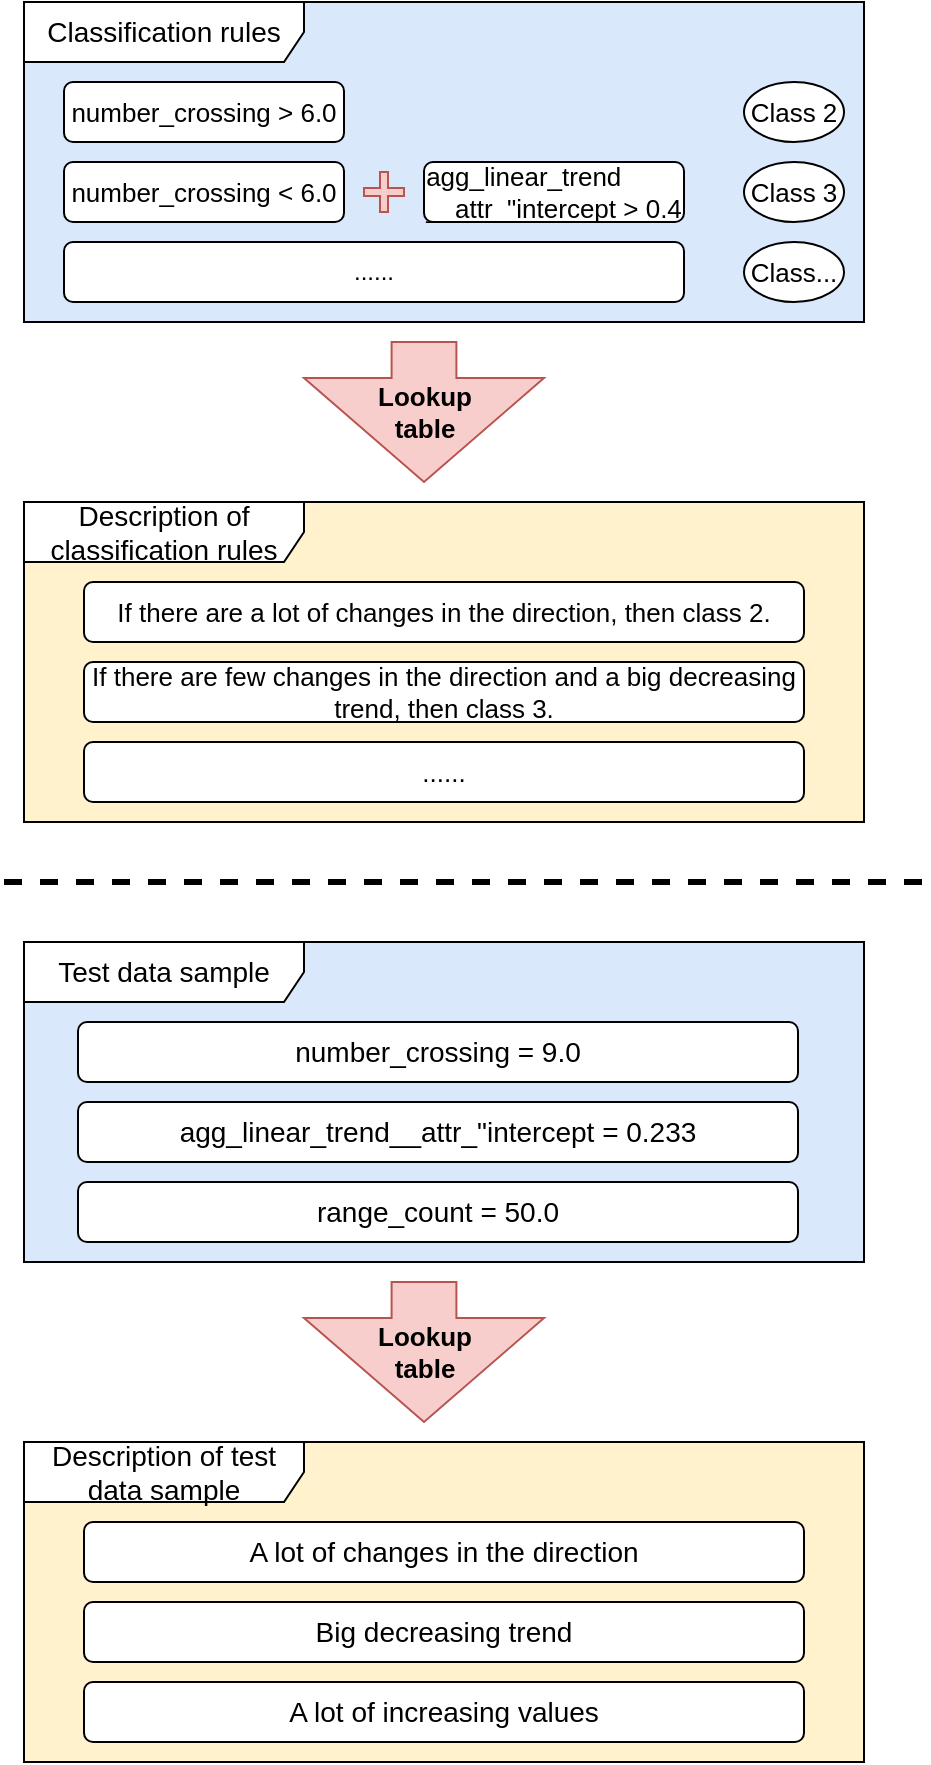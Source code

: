 <mxfile version="24.2.3" type="device">
  <diagram name="第 1 页" id="OAv1ezwvdk0a0M2xHN7i">
    <mxGraphModel dx="984" dy="667" grid="1" gridSize="10" guides="1" tooltips="1" connect="1" arrows="1" fold="1" page="1" pageScale="1" pageWidth="827" pageHeight="1169" math="0" shadow="0">
      <root>
        <mxCell id="0" />
        <mxCell id="1" parent="0" />
        <mxCell id="cKbTaB6IUz4bR88QMU-x-4" value="" style="group;fillColor=#fff2cc;strokeColor=#d6b656;" parent="1" vertex="1" connectable="0">
          <mxGeometry x="20" y="350" width="420" height="160" as="geometry" />
        </mxCell>
        <mxCell id="cKbTaB6IUz4bR88QMU-x-5" value="If there are a lot of changes in the direction, then class 2." style="rounded=1;whiteSpace=wrap;html=1;fontSize=13;" parent="cKbTaB6IUz4bR88QMU-x-4" vertex="1">
          <mxGeometry x="30" y="40" width="360" height="30" as="geometry" />
        </mxCell>
        <mxCell id="cKbTaB6IUz4bR88QMU-x-6" value="If there are few changes in the direction and a big decreasing trend, then class 3." style="rounded=1;whiteSpace=wrap;html=1;fontSize=13;" parent="cKbTaB6IUz4bR88QMU-x-4" vertex="1">
          <mxGeometry x="30" y="80" width="360" height="30" as="geometry" />
        </mxCell>
        <mxCell id="cKbTaB6IUz4bR88QMU-x-7" value="......" style="rounded=1;whiteSpace=wrap;html=1;fontSize=13;" parent="cKbTaB6IUz4bR88QMU-x-4" vertex="1">
          <mxGeometry x="30" y="120" width="360" height="30" as="geometry" />
        </mxCell>
        <mxCell id="cKbTaB6IUz4bR88QMU-x-8" value="Description of classification rules" style="shape=umlFrame;whiteSpace=wrap;html=1;pointerEvents=0;width=140;height=30;fontSize=14;" parent="cKbTaB6IUz4bR88QMU-x-4" vertex="1">
          <mxGeometry width="420" height="160" as="geometry" />
        </mxCell>
        <mxCell id="cKbTaB6IUz4bR88QMU-x-9" value="" style="group;fillColor=#dae8fc;strokeColor=#6c8ebf;fontSize=15;" parent="1" vertex="1" connectable="0">
          <mxGeometry x="20" y="100" width="420" height="160" as="geometry" />
        </mxCell>
        <mxCell id="cKbTaB6IUz4bR88QMU-x-10" value="&lt;p style=&quot;text-align: start; margin: 0in; font-size: 13px;&quot;&gt;&lt;font style=&quot;font-size: 13px;&quot; face=&quot;Helvetica&quot;&gt;number_crossing &amp;gt; 6.0&lt;/font&gt;&lt;/p&gt;" style="rounded=1;whiteSpace=wrap;html=1;fontSize=13;" parent="cKbTaB6IUz4bR88QMU-x-9" vertex="1">
          <mxGeometry x="20" y="40" width="140" height="30" as="geometry" />
        </mxCell>
        <mxCell id="cKbTaB6IUz4bR88QMU-x-11" value="&lt;p style=&quot;text-align: start; margin: 0in; font-size: 13px;&quot;&gt;&lt;font face=&quot;Helvetica&quot; style=&quot;font-size: 13px;&quot;&gt;agg_linear_trend&lt;/font&gt;&lt;/p&gt;&lt;p style=&quot;text-align: start; margin: 0in; font-size: 13px;&quot;&gt;&lt;font face=&quot;Helvetica&quot; style=&quot;font-size: 13px;&quot;&gt;__attr_&quot;intercept &amp;gt; 0.4&lt;/font&gt;&lt;/p&gt;" style="rounded=1;whiteSpace=wrap;html=1;fontSize=13;" parent="cKbTaB6IUz4bR88QMU-x-9" vertex="1">
          <mxGeometry x="200" y="80" width="130" height="30" as="geometry" />
        </mxCell>
        <mxCell id="cKbTaB6IUz4bR88QMU-x-13" value="Classification rules" style="shape=umlFrame;whiteSpace=wrap;html=1;pointerEvents=0;width=140;height=30;fontSize=14;" parent="cKbTaB6IUz4bR88QMU-x-9" vertex="1">
          <mxGeometry width="420" height="160" as="geometry" />
        </mxCell>
        <mxCell id="cKbTaB6IUz4bR88QMU-x-34" value="&lt;p style=&quot;text-align: start; margin: 0in;&quot;&gt;......&lt;/p&gt;" style="rounded=1;whiteSpace=wrap;html=1;" parent="cKbTaB6IUz4bR88QMU-x-9" vertex="1">
          <mxGeometry x="20" y="120" width="310" height="30" as="geometry" />
        </mxCell>
        <mxCell id="cKbTaB6IUz4bR88QMU-x-35" value="Class 2" style="ellipse;whiteSpace=wrap;html=1;fontSize=13;" parent="cKbTaB6IUz4bR88QMU-x-9" vertex="1">
          <mxGeometry x="360" y="40" width="50" height="30" as="geometry" />
        </mxCell>
        <mxCell id="cKbTaB6IUz4bR88QMU-x-36" value="&lt;p style=&quot;text-align: start; margin: 0in; font-size: 13px;&quot;&gt;&lt;font style=&quot;font-size: 13px;&quot; face=&quot;Helvetica&quot;&gt;number_crossing &amp;lt; 6.0&lt;/font&gt;&lt;/p&gt;" style="rounded=1;whiteSpace=wrap;html=1;fontSize=13;" parent="cKbTaB6IUz4bR88QMU-x-9" vertex="1">
          <mxGeometry x="20" y="80" width="140" height="30" as="geometry" />
        </mxCell>
        <mxCell id="cKbTaB6IUz4bR88QMU-x-37" value="" style="shape=cross;whiteSpace=wrap;html=1;fillColor=#f8cecc;strokeColor=#b85450;" parent="cKbTaB6IUz4bR88QMU-x-9" vertex="1">
          <mxGeometry x="170" y="85" width="20" height="20" as="geometry" />
        </mxCell>
        <mxCell id="cKbTaB6IUz4bR88QMU-x-38" value="Class 3" style="ellipse;whiteSpace=wrap;html=1;fontSize=13;" parent="cKbTaB6IUz4bR88QMU-x-9" vertex="1">
          <mxGeometry x="360" y="80" width="50" height="30" as="geometry" />
        </mxCell>
        <mxCell id="cKbTaB6IUz4bR88QMU-x-39" value="Class..." style="ellipse;whiteSpace=wrap;html=1;fontSize=13;" parent="cKbTaB6IUz4bR88QMU-x-9" vertex="1">
          <mxGeometry x="360" y="120" width="50" height="30" as="geometry" />
        </mxCell>
        <mxCell id="cKbTaB6IUz4bR88QMU-x-23" value="" style="group;fillColor=#fff2cc;strokeColor=#d6b656;" parent="1" vertex="1" connectable="0">
          <mxGeometry x="20" y="820" width="420" height="160" as="geometry" />
        </mxCell>
        <mxCell id="cKbTaB6IUz4bR88QMU-x-24" value="A lot of changes in the direction" style="rounded=1;whiteSpace=wrap;html=1;fontSize=14;" parent="cKbTaB6IUz4bR88QMU-x-23" vertex="1">
          <mxGeometry x="30.0" y="40" width="360" height="30" as="geometry" />
        </mxCell>
        <mxCell id="cKbTaB6IUz4bR88QMU-x-25" value="Big decreasing trend" style="rounded=1;whiteSpace=wrap;html=1;fontSize=14;" parent="cKbTaB6IUz4bR88QMU-x-23" vertex="1">
          <mxGeometry x="30.0" y="80" width="360" height="30" as="geometry" />
        </mxCell>
        <mxCell id="cKbTaB6IUz4bR88QMU-x-26" value="A lot of increasing values" style="rounded=1;whiteSpace=wrap;html=1;fontSize=14;" parent="cKbTaB6IUz4bR88QMU-x-23" vertex="1">
          <mxGeometry x="30.0" y="120" width="360" height="30" as="geometry" />
        </mxCell>
        <mxCell id="cKbTaB6IUz4bR88QMU-x-27" value="Description of test data sample" style="shape=umlFrame;whiteSpace=wrap;html=1;pointerEvents=0;width=140;height=30;fontSize=14;" parent="cKbTaB6IUz4bR88QMU-x-23" vertex="1">
          <mxGeometry width="420" height="160" as="geometry" />
        </mxCell>
        <mxCell id="cKbTaB6IUz4bR88QMU-x-28" value="" style="group;fillColor=#dae8fc;strokeColor=#6c8ebf;" parent="1" vertex="1" connectable="0">
          <mxGeometry x="20" y="570" width="420" height="160" as="geometry" />
        </mxCell>
        <mxCell id="cKbTaB6IUz4bR88QMU-x-29" value="&lt;p style=&quot;text-align: start; margin: 0in; font-size: 14px;&quot;&gt;&lt;font face=&quot;Helvetica&quot; style=&quot;font-size: 14px;&quot;&gt;number_crossing = 9.0&lt;/font&gt;&lt;/p&gt;" style="rounded=1;whiteSpace=wrap;html=1;fontSize=14;" parent="cKbTaB6IUz4bR88QMU-x-28" vertex="1">
          <mxGeometry x="27" y="40" width="360" height="30" as="geometry" />
        </mxCell>
        <mxCell id="cKbTaB6IUz4bR88QMU-x-30" value="&lt;p style=&quot;text-align: start; margin: 0in; font-size: 14px;&quot;&gt;&lt;font style=&quot;font-size: 14px;&quot; face=&quot;Helvetica&quot;&gt;agg_linear_trend&lt;/font&gt;__attr_&quot;intercept = 0.233&lt;/p&gt;" style="rounded=1;whiteSpace=wrap;html=1;fontSize=14;" parent="cKbTaB6IUz4bR88QMU-x-28" vertex="1">
          <mxGeometry x="27" y="80" width="360" height="30" as="geometry" />
        </mxCell>
        <mxCell id="cKbTaB6IUz4bR88QMU-x-31" value="&lt;p style=&quot;text-align: start; margin: 0in; font-size: 14px;&quot;&gt;&lt;font style=&quot;font-size: 14px;&quot;&gt;range_count = 50.0&lt;/font&gt;&lt;/p&gt;" style="rounded=1;whiteSpace=wrap;html=1;fontSize=14;" parent="cKbTaB6IUz4bR88QMU-x-28" vertex="1">
          <mxGeometry x="27" y="120" width="360" height="30" as="geometry" />
        </mxCell>
        <mxCell id="cKbTaB6IUz4bR88QMU-x-32" value="Test data sample" style="shape=umlFrame;whiteSpace=wrap;html=1;pointerEvents=0;width=140;height=30;fontSize=14;" parent="cKbTaB6IUz4bR88QMU-x-28" vertex="1">
          <mxGeometry width="420" height="160" as="geometry" />
        </mxCell>
        <mxCell id="cKbTaB6IUz4bR88QMU-x-41" value="" style="endArrow=none;dashed=1;html=1;rounded=0;strokeWidth=3;" parent="1" edge="1">
          <mxGeometry width="50" height="50" relative="1" as="geometry">
            <mxPoint x="10" y="540" as="sourcePoint" />
            <mxPoint x="470" y="540" as="targetPoint" />
          </mxGeometry>
        </mxCell>
        <mxCell id="FJd0VRJQzmZKxCG5fam5-2" value="Lookup&lt;div style=&quot;font-size: 13px;&quot;&gt;table&lt;/div&gt;" style="html=1;shadow=0;dashed=0;align=center;verticalAlign=middle;shape=mxgraph.arrows2.arrow;dy=0.73;dx=52;direction=south;notch=0;fillColor=#f8cecc;strokeColor=#b85450;fontStyle=1;fontSize=13;" vertex="1" parent="1">
          <mxGeometry x="160" y="270" width="120" height="70" as="geometry" />
        </mxCell>
        <mxCell id="FJd0VRJQzmZKxCG5fam5-3" value="Lookup&lt;div style=&quot;font-size: 13px;&quot;&gt;table&lt;/div&gt;" style="html=1;shadow=0;dashed=0;align=center;verticalAlign=middle;shape=mxgraph.arrows2.arrow;dy=0.73;dx=52;direction=south;notch=0;fillColor=#f8cecc;strokeColor=#b85450;fontStyle=1;fontSize=13;" vertex="1" parent="1">
          <mxGeometry x="160" y="740" width="120" height="70" as="geometry" />
        </mxCell>
      </root>
    </mxGraphModel>
  </diagram>
</mxfile>

